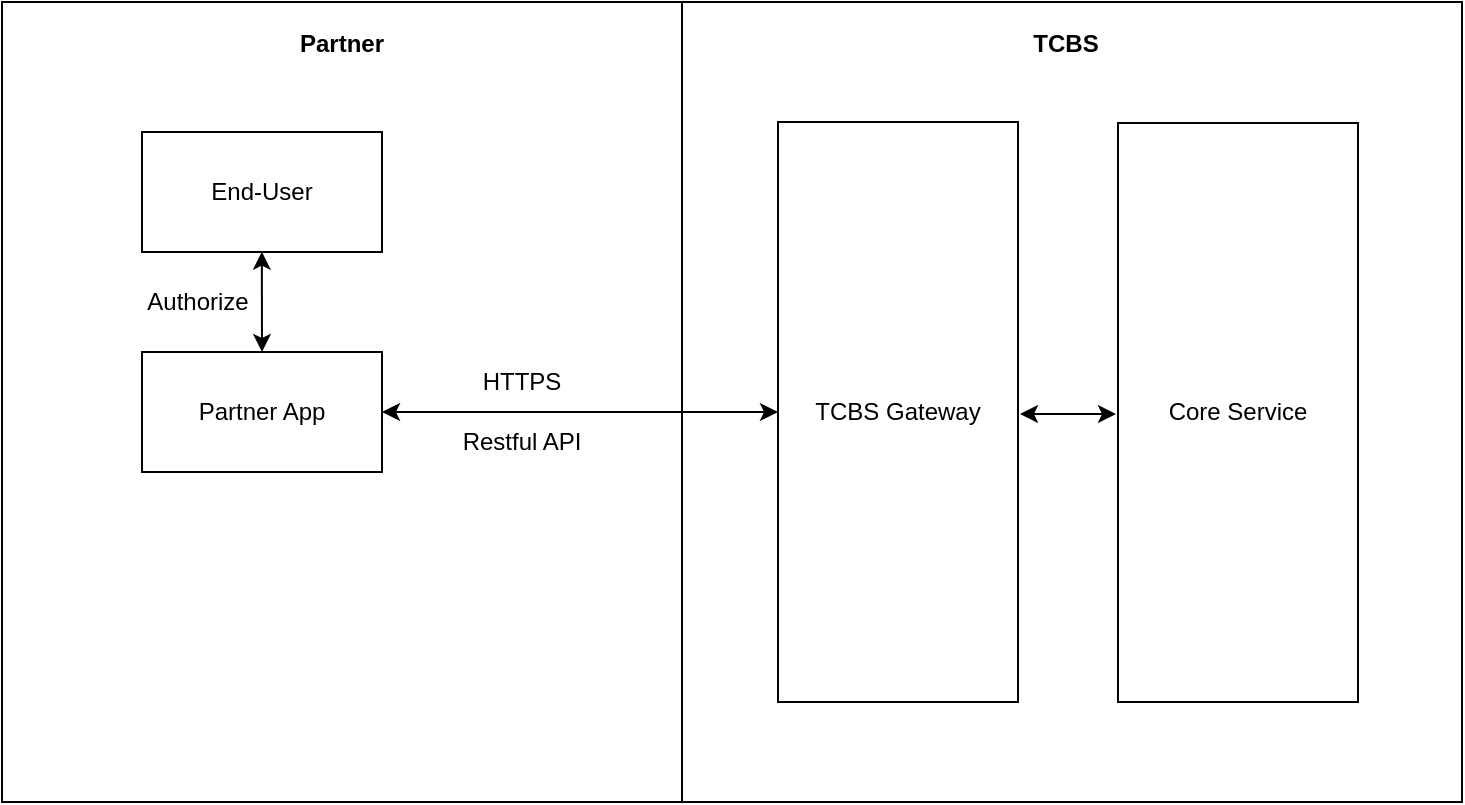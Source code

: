 <mxfile version="18.0.7" type="github">
  <diagram id="h0P4nN4HPlBwdd85gvlB" name="Page-1">
    <mxGraphModel dx="1422" dy="739" grid="1" gridSize="10" guides="1" tooltips="1" connect="1" arrows="1" fold="1" page="1" pageScale="1" pageWidth="850" pageHeight="1100" math="0" shadow="0">
      <root>
        <mxCell id="0" />
        <mxCell id="1" parent="0" />
        <mxCell id="RaNRlFvVuGQmdTrpHyfk-59" value="" style="rounded=0;whiteSpace=wrap;html=1;" vertex="1" parent="1">
          <mxGeometry x="140" y="220" width="340" height="400" as="geometry" />
        </mxCell>
        <mxCell id="RaNRlFvVuGQmdTrpHyfk-60" value="" style="rounded=0;whiteSpace=wrap;html=1;" vertex="1" parent="1">
          <mxGeometry x="480" y="220" width="390" height="400" as="geometry" />
        </mxCell>
        <mxCell id="RaNRlFvVuGQmdTrpHyfk-61" value="End-User" style="rounded=0;whiteSpace=wrap;html=1;" vertex="1" parent="1">
          <mxGeometry x="210" y="285" width="120" height="60" as="geometry" />
        </mxCell>
        <mxCell id="RaNRlFvVuGQmdTrpHyfk-62" value="Partner App" style="rounded=0;whiteSpace=wrap;html=1;" vertex="1" parent="1">
          <mxGeometry x="210" y="395" width="120" height="60" as="geometry" />
        </mxCell>
        <mxCell id="RaNRlFvVuGQmdTrpHyfk-63" value="" style="endArrow=classic;startArrow=classic;html=1;rounded=0;entryX=0.216;entryY=0.378;entryDx=0;entryDy=0;entryPerimeter=0;" edge="1" parent="1">
          <mxGeometry width="50" height="50" relative="1" as="geometry">
            <mxPoint x="270" y="395" as="sourcePoint" />
            <mxPoint x="269.92" y="344.86" as="targetPoint" />
          </mxGeometry>
        </mxCell>
        <mxCell id="RaNRlFvVuGQmdTrpHyfk-64" value="Partner" style="text;html=1;strokeColor=none;fillColor=none;align=center;verticalAlign=middle;whiteSpace=wrap;rounded=0;fontStyle=1" vertex="1" parent="1">
          <mxGeometry x="280" y="226" width="60" height="30" as="geometry" />
        </mxCell>
        <mxCell id="RaNRlFvVuGQmdTrpHyfk-65" value="" style="endArrow=classic;startArrow=classic;html=1;rounded=0;exitX=1;exitY=0.5;exitDx=0;exitDy=0;" edge="1" parent="1" source="RaNRlFvVuGQmdTrpHyfk-62" target="RaNRlFvVuGQmdTrpHyfk-72">
          <mxGeometry width="50" height="50" relative="1" as="geometry">
            <mxPoint x="470" y="478" as="sourcePoint" />
            <mxPoint x="528" y="356" as="targetPoint" />
          </mxGeometry>
        </mxCell>
        <mxCell id="RaNRlFvVuGQmdTrpHyfk-69" value="HTTPS" style="text;html=1;strokeColor=none;fillColor=none;align=center;verticalAlign=middle;whiteSpace=wrap;rounded=0;" vertex="1" parent="1">
          <mxGeometry x="370" y="395" width="60" height="30" as="geometry" />
        </mxCell>
        <mxCell id="RaNRlFvVuGQmdTrpHyfk-70" value="Restful API" style="text;html=1;strokeColor=none;fillColor=none;align=center;verticalAlign=middle;whiteSpace=wrap;rounded=0;" vertex="1" parent="1">
          <mxGeometry x="360" y="425" width="80" height="30" as="geometry" />
        </mxCell>
        <mxCell id="RaNRlFvVuGQmdTrpHyfk-71" value="TCBS" style="text;html=1;strokeColor=none;fillColor=none;align=center;verticalAlign=middle;whiteSpace=wrap;rounded=0;fontStyle=1" vertex="1" parent="1">
          <mxGeometry x="642" y="226" width="60" height="30" as="geometry" />
        </mxCell>
        <mxCell id="RaNRlFvVuGQmdTrpHyfk-72" value="TCBS Gateway" style="rounded=0;whiteSpace=wrap;html=1;" vertex="1" parent="1">
          <mxGeometry x="528" y="280" width="120" height="290" as="geometry" />
        </mxCell>
        <mxCell id="RaNRlFvVuGQmdTrpHyfk-88" value="Core Service" style="rounded=0;whiteSpace=wrap;html=1;" vertex="1" parent="1">
          <mxGeometry x="698" y="280.5" width="120" height="289.5" as="geometry" />
        </mxCell>
        <mxCell id="RaNRlFvVuGQmdTrpHyfk-89" value="" style="endArrow=classic;startArrow=classic;html=1;rounded=0;entryX=0;entryY=0.5;entryDx=0;entryDy=0;" edge="1" parent="1">
          <mxGeometry width="50" height="50" relative="1" as="geometry">
            <mxPoint x="649" y="426" as="sourcePoint" />
            <mxPoint x="697" y="426" as="targetPoint" />
          </mxGeometry>
        </mxCell>
        <mxCell id="RaNRlFvVuGQmdTrpHyfk-90" value="Authorize" style="text;html=1;strokeColor=none;fillColor=none;align=center;verticalAlign=middle;whiteSpace=wrap;rounded=0;" vertex="1" parent="1">
          <mxGeometry x="198" y="355" width="80" height="30" as="geometry" />
        </mxCell>
      </root>
    </mxGraphModel>
  </diagram>
</mxfile>
